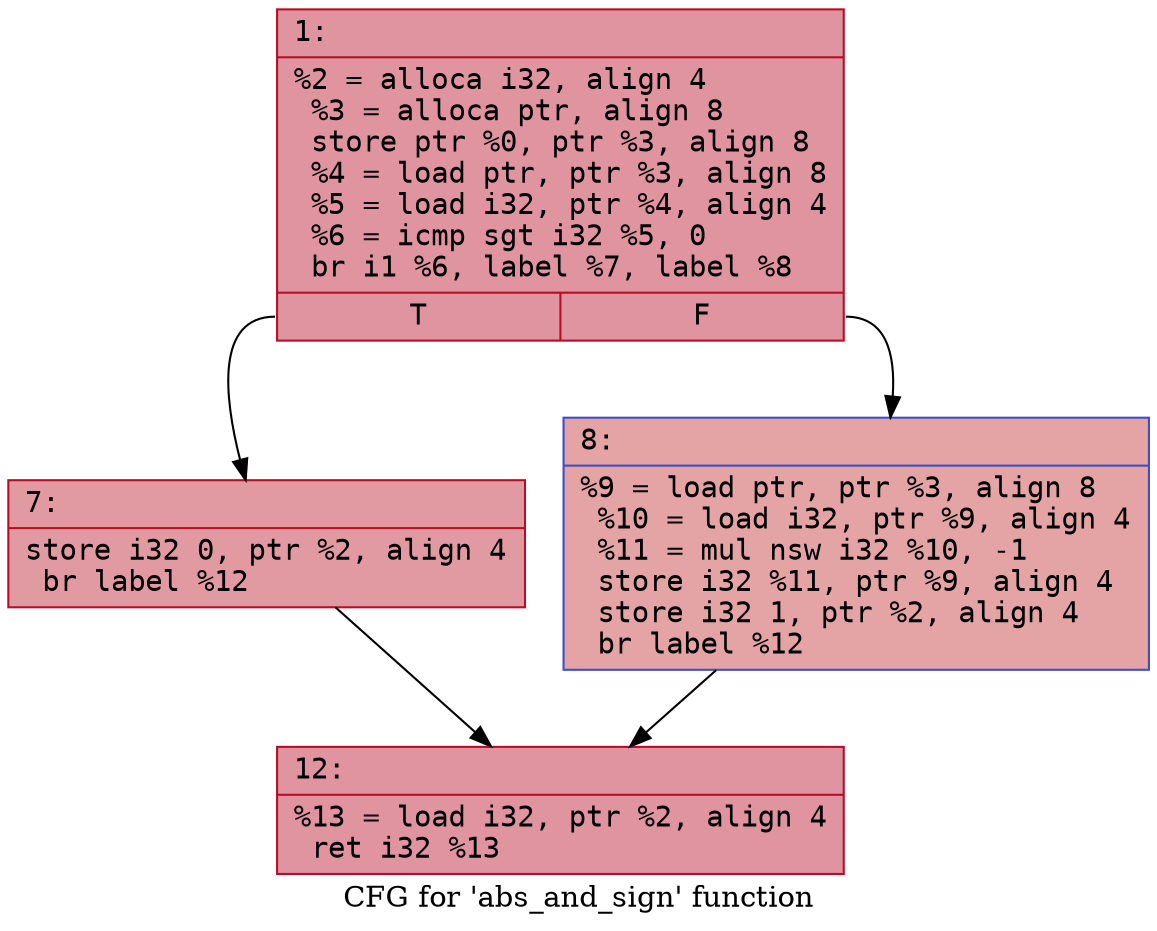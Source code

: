 digraph "CFG for 'abs_and_sign' function" {
	label="CFG for 'abs_and_sign' function";

	Node0x60000334eee0 [shape=record,color="#b70d28ff", style=filled, fillcolor="#b70d2870" fontname="Courier",label="{1:\l|  %2 = alloca i32, align 4\l  %3 = alloca ptr, align 8\l  store ptr %0, ptr %3, align 8\l  %4 = load ptr, ptr %3, align 8\l  %5 = load i32, ptr %4, align 4\l  %6 = icmp sgt i32 %5, 0\l  br i1 %6, label %7, label %8\l|{<s0>T|<s1>F}}"];
	Node0x60000334eee0:s0 -> Node0x60000334ef30[tooltip="1 -> 7\nProbability 62.50%" ];
	Node0x60000334eee0:s1 -> Node0x60000334ef80[tooltip="1 -> 8\nProbability 37.50%" ];
	Node0x60000334ef30 [shape=record,color="#b70d28ff", style=filled, fillcolor="#bb1b2c70" fontname="Courier",label="{7:\l|  store i32 0, ptr %2, align 4\l  br label %12\l}"];
	Node0x60000334ef30 -> Node0x60000334efd0[tooltip="7 -> 12\nProbability 100.00%" ];
	Node0x60000334ef80 [shape=record,color="#3d50c3ff", style=filled, fillcolor="#c32e3170" fontname="Courier",label="{8:\l|  %9 = load ptr, ptr %3, align 8\l  %10 = load i32, ptr %9, align 4\l  %11 = mul nsw i32 %10, -1\l  store i32 %11, ptr %9, align 4\l  store i32 1, ptr %2, align 4\l  br label %12\l}"];
	Node0x60000334ef80 -> Node0x60000334efd0[tooltip="8 -> 12\nProbability 100.00%" ];
	Node0x60000334efd0 [shape=record,color="#b70d28ff", style=filled, fillcolor="#b70d2870" fontname="Courier",label="{12:\l|  %13 = load i32, ptr %2, align 4\l  ret i32 %13\l}"];
}
